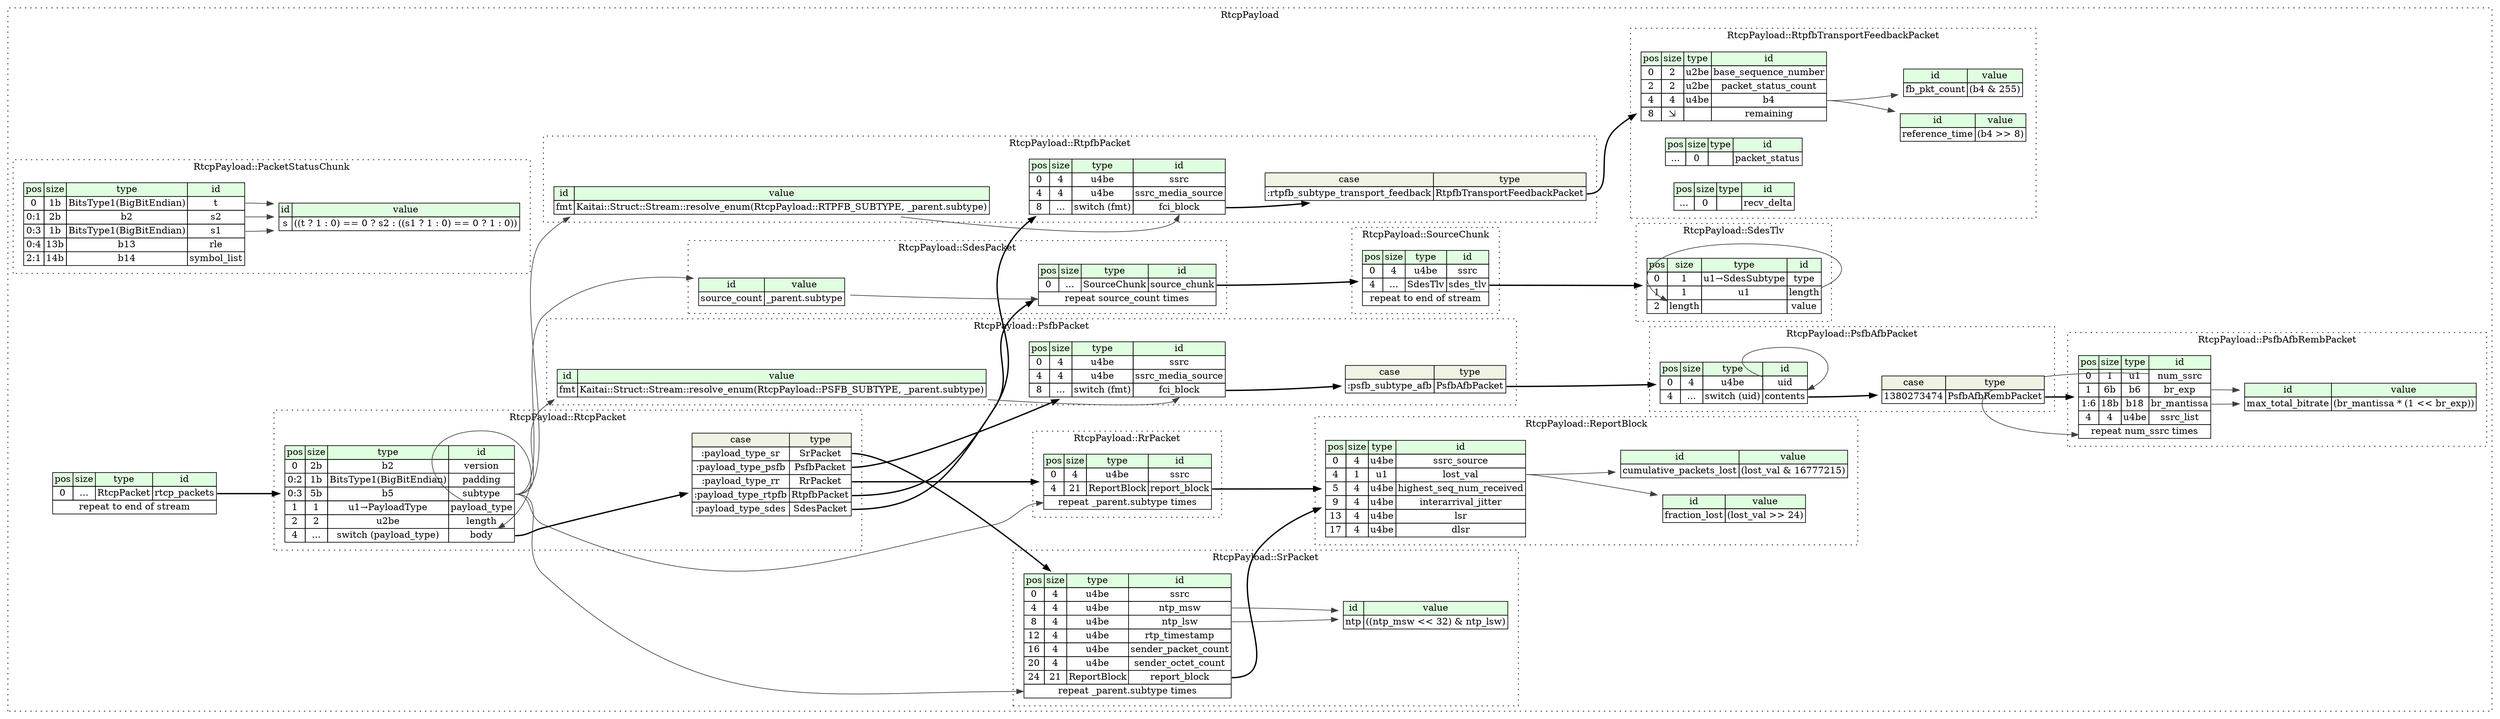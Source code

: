 digraph {
	rankdir=LR;
	node [shape=plaintext];
	subgraph cluster__rtcp_payload {
		label="RtcpPayload";
		graph[style=dotted];

		rtcp_payload__seq [label=<<TABLE BORDER="0" CELLBORDER="1" CELLSPACING="0">
			<TR><TD BGCOLOR="#E0FFE0">pos</TD><TD BGCOLOR="#E0FFE0">size</TD><TD BGCOLOR="#E0FFE0">type</TD><TD BGCOLOR="#E0FFE0">id</TD></TR>
			<TR><TD PORT="rtcp_packets_pos">0</TD><TD PORT="rtcp_packets_size">...</TD><TD>RtcpPacket</TD><TD PORT="rtcp_packets_type">rtcp_packets</TD></TR>
			<TR><TD COLSPAN="4" PORT="rtcp_packets__repeat">repeat to end of stream</TD></TR>
		</TABLE>>];
		subgraph cluster__psfb_afb_remb_packet {
			label="RtcpPayload::PsfbAfbRembPacket";
			graph[style=dotted];

			psfb_afb_remb_packet__seq [label=<<TABLE BORDER="0" CELLBORDER="1" CELLSPACING="0">
				<TR><TD BGCOLOR="#E0FFE0">pos</TD><TD BGCOLOR="#E0FFE0">size</TD><TD BGCOLOR="#E0FFE0">type</TD><TD BGCOLOR="#E0FFE0">id</TD></TR>
				<TR><TD PORT="num_ssrc_pos">0</TD><TD PORT="num_ssrc_size">1</TD><TD>u1</TD><TD PORT="num_ssrc_type">num_ssrc</TD></TR>
				<TR><TD PORT="br_exp_pos">1</TD><TD PORT="br_exp_size">6b</TD><TD>b6</TD><TD PORT="br_exp_type">br_exp</TD></TR>
				<TR><TD PORT="br_mantissa_pos">1:6</TD><TD PORT="br_mantissa_size">18b</TD><TD>b18</TD><TD PORT="br_mantissa_type">br_mantissa</TD></TR>
				<TR><TD PORT="ssrc_list_pos">4</TD><TD PORT="ssrc_list_size">4</TD><TD>u4be</TD><TD PORT="ssrc_list_type">ssrc_list</TD></TR>
				<TR><TD COLSPAN="4" PORT="ssrc_list__repeat">repeat num_ssrc times</TD></TR>
			</TABLE>>];
			psfb_afb_remb_packet__inst__max_total_bitrate [label=<<TABLE BORDER="0" CELLBORDER="1" CELLSPACING="0">
				<TR><TD BGCOLOR="#E0FFE0">id</TD><TD BGCOLOR="#E0FFE0">value</TD></TR>
				<TR><TD>max_total_bitrate</TD><TD>(br_mantissa * (1 &lt;&lt; br_exp))</TD></TR>
			</TABLE>>];
		}
		subgraph cluster__sr_packet {
			label="RtcpPayload::SrPacket";
			graph[style=dotted];

			sr_packet__seq [label=<<TABLE BORDER="0" CELLBORDER="1" CELLSPACING="0">
				<TR><TD BGCOLOR="#E0FFE0">pos</TD><TD BGCOLOR="#E0FFE0">size</TD><TD BGCOLOR="#E0FFE0">type</TD><TD BGCOLOR="#E0FFE0">id</TD></TR>
				<TR><TD PORT="ssrc_pos">0</TD><TD PORT="ssrc_size">4</TD><TD>u4be</TD><TD PORT="ssrc_type">ssrc</TD></TR>
				<TR><TD PORT="ntp_msw_pos">4</TD><TD PORT="ntp_msw_size">4</TD><TD>u4be</TD><TD PORT="ntp_msw_type">ntp_msw</TD></TR>
				<TR><TD PORT="ntp_lsw_pos">8</TD><TD PORT="ntp_lsw_size">4</TD><TD>u4be</TD><TD PORT="ntp_lsw_type">ntp_lsw</TD></TR>
				<TR><TD PORT="rtp_timestamp_pos">12</TD><TD PORT="rtp_timestamp_size">4</TD><TD>u4be</TD><TD PORT="rtp_timestamp_type">rtp_timestamp</TD></TR>
				<TR><TD PORT="sender_packet_count_pos">16</TD><TD PORT="sender_packet_count_size">4</TD><TD>u4be</TD><TD PORT="sender_packet_count_type">sender_packet_count</TD></TR>
				<TR><TD PORT="sender_octet_count_pos">20</TD><TD PORT="sender_octet_count_size">4</TD><TD>u4be</TD><TD PORT="sender_octet_count_type">sender_octet_count</TD></TR>
				<TR><TD PORT="report_block_pos">24</TD><TD PORT="report_block_size">21</TD><TD>ReportBlock</TD><TD PORT="report_block_type">report_block</TD></TR>
				<TR><TD COLSPAN="4" PORT="report_block__repeat">repeat _parent.subtype times</TD></TR>
			</TABLE>>];
			sr_packet__inst__ntp [label=<<TABLE BORDER="0" CELLBORDER="1" CELLSPACING="0">
				<TR><TD BGCOLOR="#E0FFE0">id</TD><TD BGCOLOR="#E0FFE0">value</TD></TR>
				<TR><TD>ntp</TD><TD>((ntp_msw &lt;&lt; 32) &amp; ntp_lsw)</TD></TR>
			</TABLE>>];
		}
		subgraph cluster__rr_packet {
			label="RtcpPayload::RrPacket";
			graph[style=dotted];

			rr_packet__seq [label=<<TABLE BORDER="0" CELLBORDER="1" CELLSPACING="0">
				<TR><TD BGCOLOR="#E0FFE0">pos</TD><TD BGCOLOR="#E0FFE0">size</TD><TD BGCOLOR="#E0FFE0">type</TD><TD BGCOLOR="#E0FFE0">id</TD></TR>
				<TR><TD PORT="ssrc_pos">0</TD><TD PORT="ssrc_size">4</TD><TD>u4be</TD><TD PORT="ssrc_type">ssrc</TD></TR>
				<TR><TD PORT="report_block_pos">4</TD><TD PORT="report_block_size">21</TD><TD>ReportBlock</TD><TD PORT="report_block_type">report_block</TD></TR>
				<TR><TD COLSPAN="4" PORT="report_block__repeat">repeat _parent.subtype times</TD></TR>
			</TABLE>>];
		}
		subgraph cluster__rtcp_packet {
			label="RtcpPayload::RtcpPacket";
			graph[style=dotted];

			rtcp_packet__seq [label=<<TABLE BORDER="0" CELLBORDER="1" CELLSPACING="0">
				<TR><TD BGCOLOR="#E0FFE0">pos</TD><TD BGCOLOR="#E0FFE0">size</TD><TD BGCOLOR="#E0FFE0">type</TD><TD BGCOLOR="#E0FFE0">id</TD></TR>
				<TR><TD PORT="version_pos">0</TD><TD PORT="version_size">2b</TD><TD>b2</TD><TD PORT="version_type">version</TD></TR>
				<TR><TD PORT="padding_pos">0:2</TD><TD PORT="padding_size">1b</TD><TD>BitsType1(BigBitEndian)</TD><TD PORT="padding_type">padding</TD></TR>
				<TR><TD PORT="subtype_pos">0:3</TD><TD PORT="subtype_size">5b</TD><TD>b5</TD><TD PORT="subtype_type">subtype</TD></TR>
				<TR><TD PORT="payload_type_pos">1</TD><TD PORT="payload_type_size">1</TD><TD>u1→PayloadType</TD><TD PORT="payload_type_type">payload_type</TD></TR>
				<TR><TD PORT="length_pos">2</TD><TD PORT="length_size">2</TD><TD>u2be</TD><TD PORT="length_type">length</TD></TR>
				<TR><TD PORT="body_pos">4</TD><TD PORT="body_size">...</TD><TD>switch (payload_type)</TD><TD PORT="body_type">body</TD></TR>
			</TABLE>>];
rtcp_packet__seq_body_switch [label=<<TABLE BORDER="0" CELLBORDER="1" CELLSPACING="0">
	<TR><TD BGCOLOR="#F0F2E4">case</TD><TD BGCOLOR="#F0F2E4">type</TD></TR>
	<TR><TD>:payload_type_sr</TD><TD PORT="case0">SrPacket</TD></TR>
	<TR><TD>:payload_type_psfb</TD><TD PORT="case1">PsfbPacket</TD></TR>
	<TR><TD>:payload_type_rr</TD><TD PORT="case2">RrPacket</TD></TR>
	<TR><TD>:payload_type_rtpfb</TD><TD PORT="case3">RtpfbPacket</TD></TR>
	<TR><TD>:payload_type_sdes</TD><TD PORT="case4">SdesPacket</TD></TR>
</TABLE>>];
		}
		subgraph cluster__sdes_tlv {
			label="RtcpPayload::SdesTlv";
			graph[style=dotted];

			sdes_tlv__seq [label=<<TABLE BORDER="0" CELLBORDER="1" CELLSPACING="0">
				<TR><TD BGCOLOR="#E0FFE0">pos</TD><TD BGCOLOR="#E0FFE0">size</TD><TD BGCOLOR="#E0FFE0">type</TD><TD BGCOLOR="#E0FFE0">id</TD></TR>
				<TR><TD PORT="type_pos">0</TD><TD PORT="type_size">1</TD><TD>u1→SdesSubtype</TD><TD PORT="type_type">type</TD></TR>
				<TR><TD PORT="length_pos">1</TD><TD PORT="length_size">1</TD><TD>u1</TD><TD PORT="length_type">length</TD></TR>
				<TR><TD PORT="value_pos">2</TD><TD PORT="value_size">length</TD><TD></TD><TD PORT="value_type">value</TD></TR>
			</TABLE>>];
		}
		subgraph cluster__report_block {
			label="RtcpPayload::ReportBlock";
			graph[style=dotted];

			report_block__seq [label=<<TABLE BORDER="0" CELLBORDER="1" CELLSPACING="0">
				<TR><TD BGCOLOR="#E0FFE0">pos</TD><TD BGCOLOR="#E0FFE0">size</TD><TD BGCOLOR="#E0FFE0">type</TD><TD BGCOLOR="#E0FFE0">id</TD></TR>
				<TR><TD PORT="ssrc_source_pos">0</TD><TD PORT="ssrc_source_size">4</TD><TD>u4be</TD><TD PORT="ssrc_source_type">ssrc_source</TD></TR>
				<TR><TD PORT="lost_val_pos">4</TD><TD PORT="lost_val_size">1</TD><TD>u1</TD><TD PORT="lost_val_type">lost_val</TD></TR>
				<TR><TD PORT="highest_seq_num_received_pos">5</TD><TD PORT="highest_seq_num_received_size">4</TD><TD>u4be</TD><TD PORT="highest_seq_num_received_type">highest_seq_num_received</TD></TR>
				<TR><TD PORT="interarrival_jitter_pos">9</TD><TD PORT="interarrival_jitter_size">4</TD><TD>u4be</TD><TD PORT="interarrival_jitter_type">interarrival_jitter</TD></TR>
				<TR><TD PORT="lsr_pos">13</TD><TD PORT="lsr_size">4</TD><TD>u4be</TD><TD PORT="lsr_type">lsr</TD></TR>
				<TR><TD PORT="dlsr_pos">17</TD><TD PORT="dlsr_size">4</TD><TD>u4be</TD><TD PORT="dlsr_type">dlsr</TD></TR>
			</TABLE>>];
			report_block__inst__fraction_lost [label=<<TABLE BORDER="0" CELLBORDER="1" CELLSPACING="0">
				<TR><TD BGCOLOR="#E0FFE0">id</TD><TD BGCOLOR="#E0FFE0">value</TD></TR>
				<TR><TD>fraction_lost</TD><TD>(lost_val &gt;&gt; 24)</TD></TR>
			</TABLE>>];
			report_block__inst__cumulative_packets_lost [label=<<TABLE BORDER="0" CELLBORDER="1" CELLSPACING="0">
				<TR><TD BGCOLOR="#E0FFE0">id</TD><TD BGCOLOR="#E0FFE0">value</TD></TR>
				<TR><TD>cumulative_packets_lost</TD><TD>(lost_val &amp; 16777215)</TD></TR>
			</TABLE>>];
		}
		subgraph cluster__rtpfb_transport_feedback_packet {
			label="RtcpPayload::RtpfbTransportFeedbackPacket";
			graph[style=dotted];

			rtpfb_transport_feedback_packet__seq [label=<<TABLE BORDER="0" CELLBORDER="1" CELLSPACING="0">
				<TR><TD BGCOLOR="#E0FFE0">pos</TD><TD BGCOLOR="#E0FFE0">size</TD><TD BGCOLOR="#E0FFE0">type</TD><TD BGCOLOR="#E0FFE0">id</TD></TR>
				<TR><TD PORT="base_sequence_number_pos">0</TD><TD PORT="base_sequence_number_size">2</TD><TD>u2be</TD><TD PORT="base_sequence_number_type">base_sequence_number</TD></TR>
				<TR><TD PORT="packet_status_count_pos">2</TD><TD PORT="packet_status_count_size">2</TD><TD>u2be</TD><TD PORT="packet_status_count_type">packet_status_count</TD></TR>
				<TR><TD PORT="b4_pos">4</TD><TD PORT="b4_size">4</TD><TD>u4be</TD><TD PORT="b4_type">b4</TD></TR>
				<TR><TD PORT="remaining_pos">8</TD><TD PORT="remaining_size">⇲</TD><TD></TD><TD PORT="remaining_type">remaining</TD></TR>
			</TABLE>>];
			rtpfb_transport_feedback_packet__inst__reference_time [label=<<TABLE BORDER="0" CELLBORDER="1" CELLSPACING="0">
				<TR><TD BGCOLOR="#E0FFE0">id</TD><TD BGCOLOR="#E0FFE0">value</TD></TR>
				<TR><TD>reference_time</TD><TD>(b4 &gt;&gt; 8)</TD></TR>
			</TABLE>>];
			rtpfb_transport_feedback_packet__inst__fb_pkt_count [label=<<TABLE BORDER="0" CELLBORDER="1" CELLSPACING="0">
				<TR><TD BGCOLOR="#E0FFE0">id</TD><TD BGCOLOR="#E0FFE0">value</TD></TR>
				<TR><TD>fb_pkt_count</TD><TD>(b4 &amp; 255)</TD></TR>
			</TABLE>>];
			rtpfb_transport_feedback_packet__inst__packet_status [label=<<TABLE BORDER="0" CELLBORDER="1" CELLSPACING="0">
				<TR><TD BGCOLOR="#E0FFE0">pos</TD><TD BGCOLOR="#E0FFE0">size</TD><TD BGCOLOR="#E0FFE0">type</TD><TD BGCOLOR="#E0FFE0">id</TD></TR>
				<TR><TD PORT="packet_status_pos">...</TD><TD PORT="packet_status_size">0</TD><TD></TD><TD PORT="packet_status_type">packet_status</TD></TR>
			</TABLE>>];
			rtpfb_transport_feedback_packet__inst__recv_delta [label=<<TABLE BORDER="0" CELLBORDER="1" CELLSPACING="0">
				<TR><TD BGCOLOR="#E0FFE0">pos</TD><TD BGCOLOR="#E0FFE0">size</TD><TD BGCOLOR="#E0FFE0">type</TD><TD BGCOLOR="#E0FFE0">id</TD></TR>
				<TR><TD PORT="recv_delta_pos">...</TD><TD PORT="recv_delta_size">0</TD><TD></TD><TD PORT="recv_delta_type">recv_delta</TD></TR>
			</TABLE>>];
		}
		subgraph cluster__psfb_packet {
			label="RtcpPayload::PsfbPacket";
			graph[style=dotted];

			psfb_packet__seq [label=<<TABLE BORDER="0" CELLBORDER="1" CELLSPACING="0">
				<TR><TD BGCOLOR="#E0FFE0">pos</TD><TD BGCOLOR="#E0FFE0">size</TD><TD BGCOLOR="#E0FFE0">type</TD><TD BGCOLOR="#E0FFE0">id</TD></TR>
				<TR><TD PORT="ssrc_pos">0</TD><TD PORT="ssrc_size">4</TD><TD>u4be</TD><TD PORT="ssrc_type">ssrc</TD></TR>
				<TR><TD PORT="ssrc_media_source_pos">4</TD><TD PORT="ssrc_media_source_size">4</TD><TD>u4be</TD><TD PORT="ssrc_media_source_type">ssrc_media_source</TD></TR>
				<TR><TD PORT="fci_block_pos">8</TD><TD PORT="fci_block_size">...</TD><TD>switch (fmt)</TD><TD PORT="fci_block_type">fci_block</TD></TR>
			</TABLE>>];
			psfb_packet__inst__fmt [label=<<TABLE BORDER="0" CELLBORDER="1" CELLSPACING="0">
				<TR><TD BGCOLOR="#E0FFE0">id</TD><TD BGCOLOR="#E0FFE0">value</TD></TR>
				<TR><TD>fmt</TD><TD>Kaitai::Struct::Stream::resolve_enum(RtcpPayload::PSFB_SUBTYPE, _parent.subtype)</TD></TR>
			</TABLE>>];
psfb_packet__seq_fci_block_switch [label=<<TABLE BORDER="0" CELLBORDER="1" CELLSPACING="0">
	<TR><TD BGCOLOR="#F0F2E4">case</TD><TD BGCOLOR="#F0F2E4">type</TD></TR>
	<TR><TD>:psfb_subtype_afb</TD><TD PORT="case0">PsfbAfbPacket</TD></TR>
</TABLE>>];
		}
		subgraph cluster__source_chunk {
			label="RtcpPayload::SourceChunk";
			graph[style=dotted];

			source_chunk__seq [label=<<TABLE BORDER="0" CELLBORDER="1" CELLSPACING="0">
				<TR><TD BGCOLOR="#E0FFE0">pos</TD><TD BGCOLOR="#E0FFE0">size</TD><TD BGCOLOR="#E0FFE0">type</TD><TD BGCOLOR="#E0FFE0">id</TD></TR>
				<TR><TD PORT="ssrc_pos">0</TD><TD PORT="ssrc_size">4</TD><TD>u4be</TD><TD PORT="ssrc_type">ssrc</TD></TR>
				<TR><TD PORT="sdes_tlv_pos">4</TD><TD PORT="sdes_tlv_size">...</TD><TD>SdesTlv</TD><TD PORT="sdes_tlv_type">sdes_tlv</TD></TR>
				<TR><TD COLSPAN="4" PORT="sdes_tlv__repeat">repeat to end of stream</TD></TR>
			</TABLE>>];
		}
		subgraph cluster__sdes_packet {
			label="RtcpPayload::SdesPacket";
			graph[style=dotted];

			sdes_packet__seq [label=<<TABLE BORDER="0" CELLBORDER="1" CELLSPACING="0">
				<TR><TD BGCOLOR="#E0FFE0">pos</TD><TD BGCOLOR="#E0FFE0">size</TD><TD BGCOLOR="#E0FFE0">type</TD><TD BGCOLOR="#E0FFE0">id</TD></TR>
				<TR><TD PORT="source_chunk_pos">0</TD><TD PORT="source_chunk_size">...</TD><TD>SourceChunk</TD><TD PORT="source_chunk_type">source_chunk</TD></TR>
				<TR><TD COLSPAN="4" PORT="source_chunk__repeat">repeat source_count times</TD></TR>
			</TABLE>>];
			sdes_packet__inst__source_count [label=<<TABLE BORDER="0" CELLBORDER="1" CELLSPACING="0">
				<TR><TD BGCOLOR="#E0FFE0">id</TD><TD BGCOLOR="#E0FFE0">value</TD></TR>
				<TR><TD>source_count</TD><TD>_parent.subtype</TD></TR>
			</TABLE>>];
		}
		subgraph cluster__rtpfb_packet {
			label="RtcpPayload::RtpfbPacket";
			graph[style=dotted];

			rtpfb_packet__seq [label=<<TABLE BORDER="0" CELLBORDER="1" CELLSPACING="0">
				<TR><TD BGCOLOR="#E0FFE0">pos</TD><TD BGCOLOR="#E0FFE0">size</TD><TD BGCOLOR="#E0FFE0">type</TD><TD BGCOLOR="#E0FFE0">id</TD></TR>
				<TR><TD PORT="ssrc_pos">0</TD><TD PORT="ssrc_size">4</TD><TD>u4be</TD><TD PORT="ssrc_type">ssrc</TD></TR>
				<TR><TD PORT="ssrc_media_source_pos">4</TD><TD PORT="ssrc_media_source_size">4</TD><TD>u4be</TD><TD PORT="ssrc_media_source_type">ssrc_media_source</TD></TR>
				<TR><TD PORT="fci_block_pos">8</TD><TD PORT="fci_block_size">...</TD><TD>switch (fmt)</TD><TD PORT="fci_block_type">fci_block</TD></TR>
			</TABLE>>];
			rtpfb_packet__inst__fmt [label=<<TABLE BORDER="0" CELLBORDER="1" CELLSPACING="0">
				<TR><TD BGCOLOR="#E0FFE0">id</TD><TD BGCOLOR="#E0FFE0">value</TD></TR>
				<TR><TD>fmt</TD><TD>Kaitai::Struct::Stream::resolve_enum(RtcpPayload::RTPFB_SUBTYPE, _parent.subtype)</TD></TR>
			</TABLE>>];
rtpfb_packet__seq_fci_block_switch [label=<<TABLE BORDER="0" CELLBORDER="1" CELLSPACING="0">
	<TR><TD BGCOLOR="#F0F2E4">case</TD><TD BGCOLOR="#F0F2E4">type</TD></TR>
	<TR><TD>:rtpfb_subtype_transport_feedback</TD><TD PORT="case0">RtpfbTransportFeedbackPacket</TD></TR>
</TABLE>>];
		}
		subgraph cluster__packet_status_chunk {
			label="RtcpPayload::PacketStatusChunk";
			graph[style=dotted];

			packet_status_chunk__seq [label=<<TABLE BORDER="0" CELLBORDER="1" CELLSPACING="0">
				<TR><TD BGCOLOR="#E0FFE0">pos</TD><TD BGCOLOR="#E0FFE0">size</TD><TD BGCOLOR="#E0FFE0">type</TD><TD BGCOLOR="#E0FFE0">id</TD></TR>
				<TR><TD PORT="t_pos">0</TD><TD PORT="t_size">1b</TD><TD>BitsType1(BigBitEndian)</TD><TD PORT="t_type">t</TD></TR>
				<TR><TD PORT="s2_pos">0:1</TD><TD PORT="s2_size">2b</TD><TD>b2</TD><TD PORT="s2_type">s2</TD></TR>
				<TR><TD PORT="s1_pos">0:3</TD><TD PORT="s1_size">1b</TD><TD>BitsType1(BigBitEndian)</TD><TD PORT="s1_type">s1</TD></TR>
				<TR><TD PORT="rle_pos">0:4</TD><TD PORT="rle_size">13b</TD><TD>b13</TD><TD PORT="rle_type">rle</TD></TR>
				<TR><TD PORT="symbol_list_pos">2:1</TD><TD PORT="symbol_list_size">14b</TD><TD>b14</TD><TD PORT="symbol_list_type">symbol_list</TD></TR>
			</TABLE>>];
			packet_status_chunk__inst__s [label=<<TABLE BORDER="0" CELLBORDER="1" CELLSPACING="0">
				<TR><TD BGCOLOR="#E0FFE0">id</TD><TD BGCOLOR="#E0FFE0">value</TD></TR>
				<TR><TD>s</TD><TD>((t ? 1 : 0) == 0 ? s2 : ((s1 ? 1 : 0) == 0 ? 1 : 0))</TD></TR>
			</TABLE>>];
		}
		subgraph cluster__psfb_afb_packet {
			label="RtcpPayload::PsfbAfbPacket";
			graph[style=dotted];

			psfb_afb_packet__seq [label=<<TABLE BORDER="0" CELLBORDER="1" CELLSPACING="0">
				<TR><TD BGCOLOR="#E0FFE0">pos</TD><TD BGCOLOR="#E0FFE0">size</TD><TD BGCOLOR="#E0FFE0">type</TD><TD BGCOLOR="#E0FFE0">id</TD></TR>
				<TR><TD PORT="uid_pos">0</TD><TD PORT="uid_size">4</TD><TD>u4be</TD><TD PORT="uid_type">uid</TD></TR>
				<TR><TD PORT="contents_pos">4</TD><TD PORT="contents_size">...</TD><TD>switch (uid)</TD><TD PORT="contents_type">contents</TD></TR>
			</TABLE>>];
psfb_afb_packet__seq_contents_switch [label=<<TABLE BORDER="0" CELLBORDER="1" CELLSPACING="0">
	<TR><TD BGCOLOR="#F0F2E4">case</TD><TD BGCOLOR="#F0F2E4">type</TD></TR>
	<TR><TD>1380273474</TD><TD PORT="case0">PsfbAfbRembPacket</TD></TR>
</TABLE>>];
		}
	}
	rtcp_payload__seq:rtcp_packets_type -> rtcp_packet__seq [style=bold];
	psfb_afb_remb_packet__seq:num_ssrc_type -> psfb_afb_remb_packet__seq:ssrc_list__repeat [color="#404040"];
	psfb_afb_remb_packet__seq:br_mantissa_type -> psfb_afb_remb_packet__inst__max_total_bitrate [color="#404040"];
	psfb_afb_remb_packet__seq:br_exp_type -> psfb_afb_remb_packet__inst__max_total_bitrate [color="#404040"];
	sr_packet__seq:report_block_type -> report_block__seq [style=bold];
	rtcp_packet__seq:subtype_type -> sr_packet__seq:report_block__repeat [color="#404040"];
	sr_packet__seq:ntp_msw_type -> sr_packet__inst__ntp [color="#404040"];
	sr_packet__seq:ntp_lsw_type -> sr_packet__inst__ntp [color="#404040"];
	rr_packet__seq:report_block_type -> report_block__seq [style=bold];
	rtcp_packet__seq:subtype_type -> rr_packet__seq:report_block__repeat [color="#404040"];
	rtcp_packet__seq:body_type -> rtcp_packet__seq_body_switch [style=bold];
	rtcp_packet__seq_body_switch:case0 -> sr_packet__seq [style=bold];
	rtcp_packet__seq_body_switch:case1 -> psfb_packet__seq [style=bold];
	rtcp_packet__seq_body_switch:case2 -> rr_packet__seq [style=bold];
	rtcp_packet__seq_body_switch:case3 -> rtpfb_packet__seq [style=bold];
	rtcp_packet__seq_body_switch:case4 -> sdes_packet__seq [style=bold];
	rtcp_packet__seq:payload_type_type -> rtcp_packet__seq:body_type [color="#404040"];
	sdes_tlv__seq:length_type -> sdes_tlv__seq:value_size [color="#404040"];
	report_block__seq:lost_val_type -> report_block__inst__fraction_lost [color="#404040"];
	report_block__seq:lost_val_type -> report_block__inst__cumulative_packets_lost [color="#404040"];
	rtpfb_transport_feedback_packet__seq:b4_type -> rtpfb_transport_feedback_packet__inst__reference_time [color="#404040"];
	rtpfb_transport_feedback_packet__seq:b4_type -> rtpfb_transport_feedback_packet__inst__fb_pkt_count [color="#404040"];
	psfb_packet__seq:fci_block_type -> psfb_packet__seq_fci_block_switch [style=bold];
	psfb_packet__seq_fci_block_switch:case0 -> psfb_afb_packet__seq [style=bold];
	psfb_packet__inst__fmt:fmt_type -> psfb_packet__seq:fci_block_type [color="#404040"];
	rtcp_packet__seq:subtype_type -> psfb_packet__inst__fmt [color="#404040"];
	source_chunk__seq:sdes_tlv_type -> sdes_tlv__seq [style=bold];
	sdes_packet__seq:source_chunk_type -> source_chunk__seq [style=bold];
	sdes_packet__inst__source_count:source_count_type -> sdes_packet__seq:source_chunk__repeat [color="#404040"];
	rtcp_packet__seq:subtype_type -> sdes_packet__inst__source_count [color="#404040"];
	rtpfb_packet__seq:fci_block_type -> rtpfb_packet__seq_fci_block_switch [style=bold];
	rtpfb_packet__seq_fci_block_switch:case0 -> rtpfb_transport_feedback_packet__seq [style=bold];
	rtpfb_packet__inst__fmt:fmt_type -> rtpfb_packet__seq:fci_block_type [color="#404040"];
	rtcp_packet__seq:subtype_type -> rtpfb_packet__inst__fmt [color="#404040"];
	packet_status_chunk__seq:t_type -> packet_status_chunk__inst__s [color="#404040"];
	packet_status_chunk__seq:s2_type -> packet_status_chunk__inst__s [color="#404040"];
	packet_status_chunk__seq:s1_type -> packet_status_chunk__inst__s [color="#404040"];
	psfb_afb_packet__seq:contents_type -> psfb_afb_packet__seq_contents_switch [style=bold];
	psfb_afb_packet__seq_contents_switch:case0 -> psfb_afb_remb_packet__seq [style=bold];
	psfb_afb_packet__seq:uid_type -> psfb_afb_packet__seq:contents_type [color="#404040"];
}

